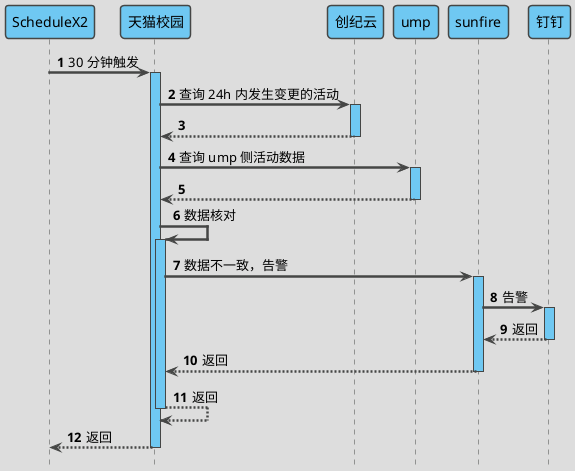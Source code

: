 @startuml

'https://plantuml.com/sequence-diagram

'隐藏脚注
hide footbox

'使用 toy 主题
!theme toy

'自动激活
autoActivate on

'编号
autonumber 1

'隐藏孤立的参与者
hide unlinked

'文字对齐，向左对齐
skinparam sequenceMessageAlign left

'箭头粗度
skinparam sequenceArrowThickness 2.5

' 皮肤
skinparam sequence {
    LifeLineBackgroundColor #6FC8F2
    ParticipantBackgroundColor #6FC8F2
    ParticipantFontColor black
    ActorBackgroundColor #6FC8F2
    ActorFontColor black
}

participant ScheduleX2 as ScheduleX2
participant 天猫校园 as tmxy
participant 创纪云 as saas
participant ump as ump
participant sunfire as sunfire
participant 钉钉 as dd

ScheduleX2 -> tmxy : 30 分钟触发

tmxy -> saas : 查询 24h 内发生变更的活动
return

tmxy -> ump : 查询 ump 侧活动数据
return

tmxy -> tmxy : 数据核对

tmxy -> sunfire : 数据不一致，告警
sunfire -> dd : 告警
return 返回
return 返回
return 返回
return 返回


@enduml